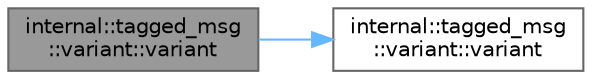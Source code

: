 digraph "internal::tagged_msg::variant::variant"
{
 // LATEX_PDF_SIZE
  bgcolor="transparent";
  edge [fontname=Helvetica,fontsize=10,labelfontname=Helvetica,labelfontsize=10];
  node [fontname=Helvetica,fontsize=10,shape=box,height=0.2,width=0.4];
  rankdir="LR";
  Node1 [id="Node000001",label="internal::tagged_msg\l::variant::variant",height=0.2,width=0.4,color="gray40", fillcolor="grey60", style="filled", fontcolor="black",tooltip=" "];
  Node1 -> Node2 [id="edge1_Node000001_Node000002",color="steelblue1",style="solid",tooltip=" "];
  Node2 [id="Node000002",label="internal::tagged_msg\l::variant::variant",height=0.2,width=0.4,color="grey40", fillcolor="white", style="filled",URL="$classinternal_1_1tagged__msg_1_1variant.html#a2cb42069d7c3f69aba334ee7b671750d",tooltip=" "];
}
